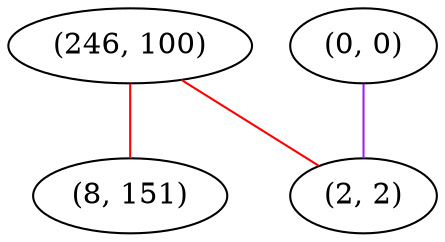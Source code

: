 graph "" {
"(246, 100)";
"(0, 0)";
"(8, 151)";
"(2, 2)";
"(246, 100)" -- "(8, 151)"  [color=red, key=0, weight=1];
"(246, 100)" -- "(2, 2)"  [color=red, key=0, weight=1];
"(0, 0)" -- "(2, 2)"  [color=purple, key=0, weight=4];
}
